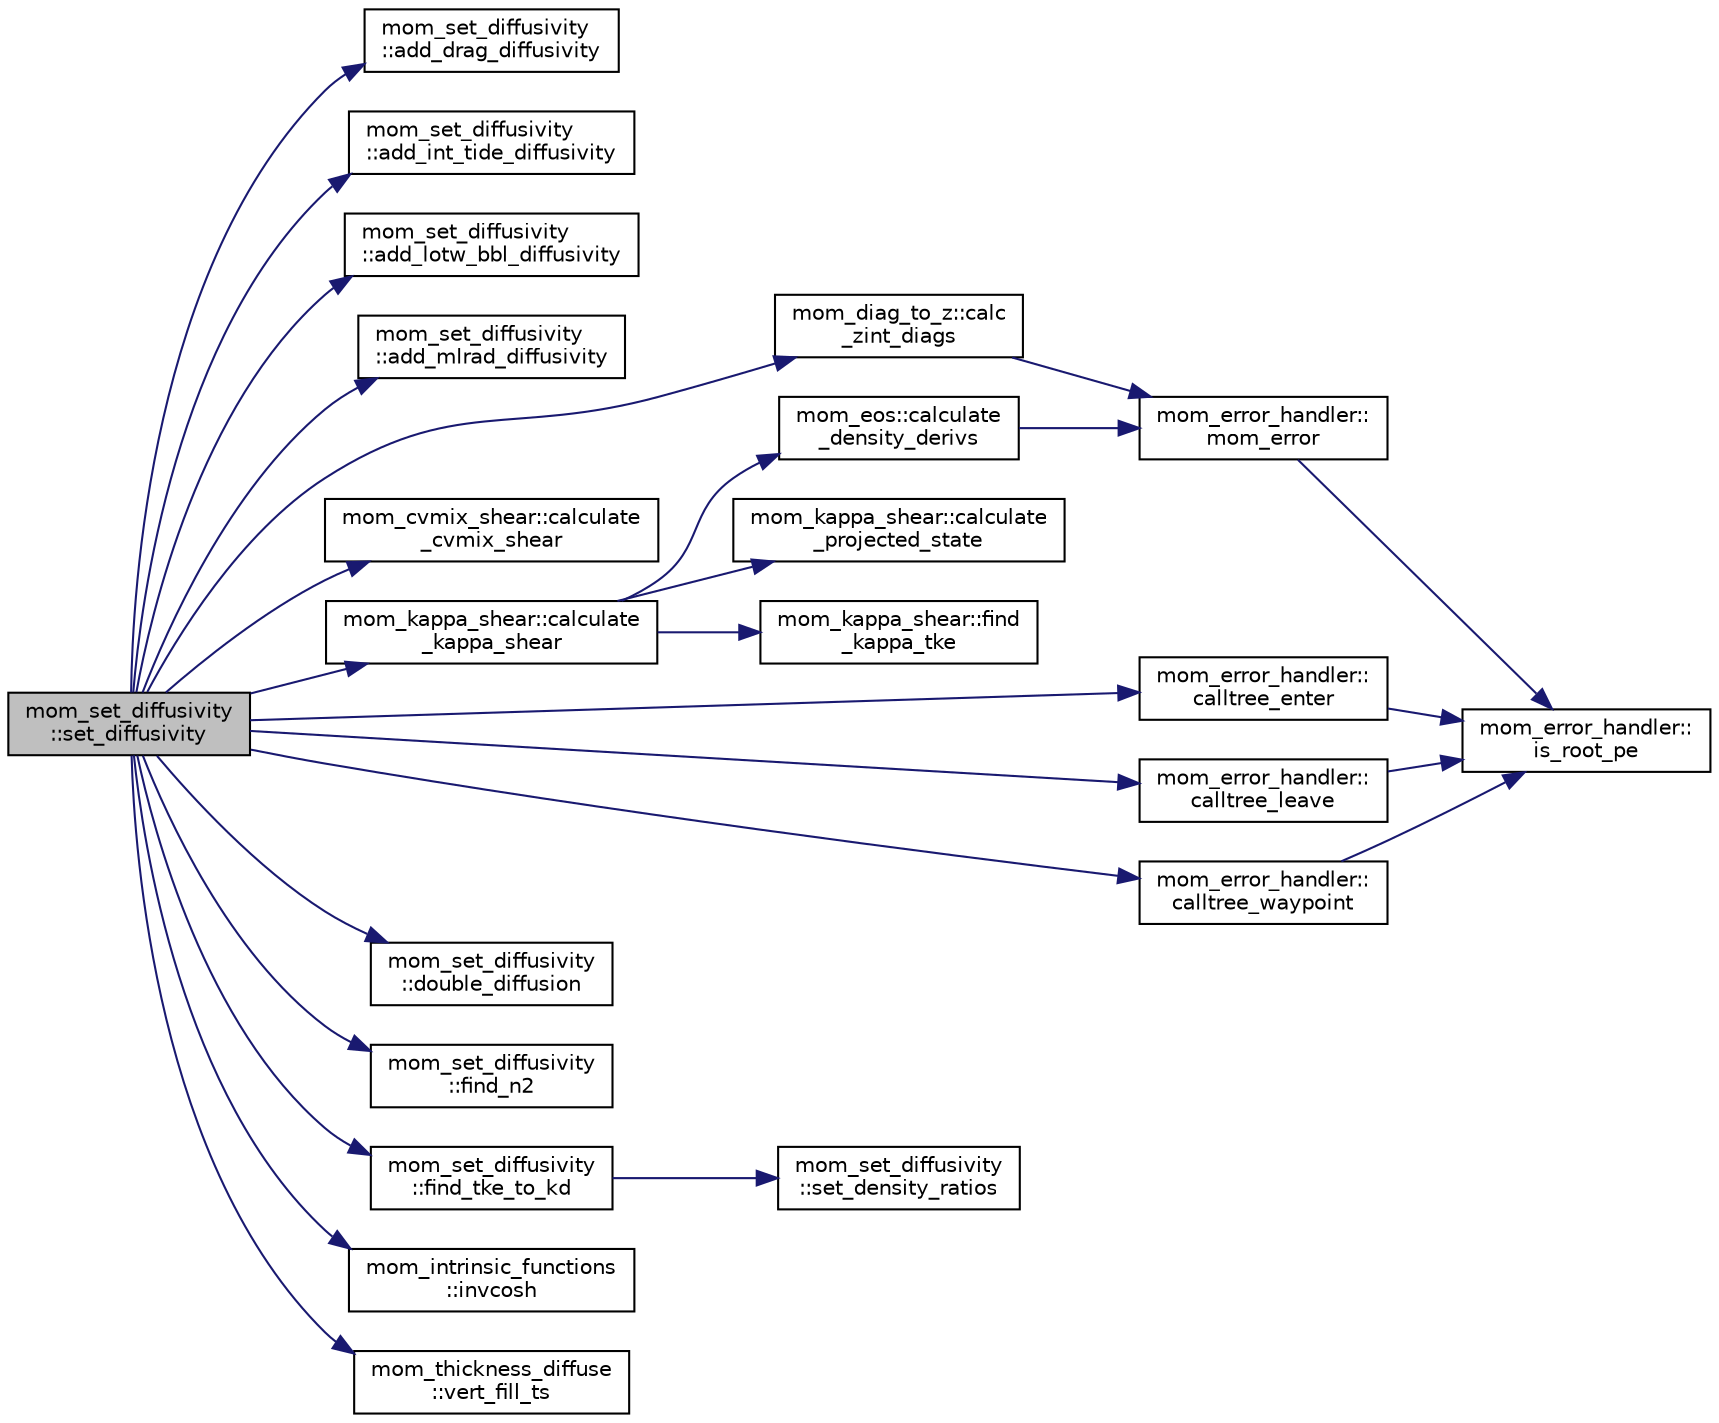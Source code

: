 digraph "mom_set_diffusivity::set_diffusivity"
{
 // INTERACTIVE_SVG=YES
  edge [fontname="Helvetica",fontsize="10",labelfontname="Helvetica",labelfontsize="10"];
  node [fontname="Helvetica",fontsize="10",shape=record];
  rankdir="LR";
  Node28 [label="mom_set_diffusivity\l::set_diffusivity",height=0.2,width=0.4,color="black", fillcolor="grey75", style="filled", fontcolor="black"];
  Node28 -> Node29 [color="midnightblue",fontsize="10",style="solid",fontname="Helvetica"];
  Node29 [label="mom_set_diffusivity\l::add_drag_diffusivity",height=0.2,width=0.4,color="black", fillcolor="white", style="filled",URL="$namespacemom__set__diffusivity.html#aaad945a967cee858d63180245b0e57de",tooltip="This routine adds diffusion sustained by flow energy extracted by bottom drag. "];
  Node28 -> Node30 [color="midnightblue",fontsize="10",style="solid",fontname="Helvetica"];
  Node30 [label="mom_set_diffusivity\l::add_int_tide_diffusivity",height=0.2,width=0.4,color="black", fillcolor="white", style="filled",URL="$namespacemom__set__diffusivity.html#a46f446c690ca20950b890cb71594998a",tooltip="This subroutine adds the effect of internal-tide-driven mixing to the layer diffusivities. The mechanisms considered are (1) local dissipation of internal waves generated by the barotropic flow (\"itidal\"), (2) local dissipation of internal waves generated by the propagating low modes (rays) of the internal tide (\"lowmode\"), and (3) local dissipation of internal lee waves. Will eventually need to add diffusivity due to other wave-breaking processes (e.g. Bottom friction, Froude-number-depending breaking, PSI, etc.). "];
  Node28 -> Node31 [color="midnightblue",fontsize="10",style="solid",fontname="Helvetica"];
  Node31 [label="mom_set_diffusivity\l::add_lotw_bbl_diffusivity",height=0.2,width=0.4,color="black", fillcolor="white", style="filled",URL="$namespacemom__set__diffusivity.html#ae07e002beec2b76c8cdb1bc52ecfa81f",tooltip="Calculates a BBL diffusivity use a Prandtl number 1 diffusivitiy with a law of the wall turbulent vis..."];
  Node28 -> Node32 [color="midnightblue",fontsize="10",style="solid",fontname="Helvetica"];
  Node32 [label="mom_set_diffusivity\l::add_mlrad_diffusivity",height=0.2,width=0.4,color="black", fillcolor="white", style="filled",URL="$namespacemom__set__diffusivity.html#a7ab975ff8ad030b18eb1b294be1947b5",tooltip="This routine adds effects of mixed layer radiation to the layer diffusivities. "];
  Node28 -> Node33 [color="midnightblue",fontsize="10",style="solid",fontname="Helvetica"];
  Node33 [label="mom_diag_to_z::calc\l_zint_diags",height=0.2,width=0.4,color="black", fillcolor="white", style="filled",URL="$namespacemom__diag__to__z.html#a7d4acde4f372e656824e51985375ba65"];
  Node33 -> Node34 [color="midnightblue",fontsize="10",style="solid",fontname="Helvetica"];
  Node34 [label="mom_error_handler::\lmom_error",height=0.2,width=0.4,color="black", fillcolor="white", style="filled",URL="$namespacemom__error__handler.html#a460cfb79a06c29fc249952c2a3710d67"];
  Node34 -> Node35 [color="midnightblue",fontsize="10",style="solid",fontname="Helvetica"];
  Node35 [label="mom_error_handler::\lis_root_pe",height=0.2,width=0.4,color="black", fillcolor="white", style="filled",URL="$namespacemom__error__handler.html#ad5f00a53059c72fe2332d1436c80ca71"];
  Node28 -> Node36 [color="midnightblue",fontsize="10",style="solid",fontname="Helvetica"];
  Node36 [label="mom_cvmix_shear::calculate\l_cvmix_shear",height=0.2,width=0.4,color="black", fillcolor="white", style="filled",URL="$namespacemom__cvmix__shear.html#a2f3d29d1a423be72d0f895d84db9e0a5",tooltip="Subroutine for calculating (internal) diffusivity. "];
  Node28 -> Node37 [color="midnightblue",fontsize="10",style="solid",fontname="Helvetica"];
  Node37 [label="mom_kappa_shear::calculate\l_kappa_shear",height=0.2,width=0.4,color="black", fillcolor="white", style="filled",URL="$namespacemom__kappa__shear.html#a84a0a23b1cb6df3e8613fdd7853cb495",tooltip="Subroutine for calculating diffusivity and TKE. "];
  Node37 -> Node38 [color="midnightblue",fontsize="10",style="solid",fontname="Helvetica"];
  Node38 [label="mom_eos::calculate\l_density_derivs",height=0.2,width=0.4,color="black", fillcolor="white", style="filled",URL="$namespacemom__eos.html#a204529f8434a0322314e6ce2a9762436",tooltip="Calls the appropriate subroutine to calculate density derivatives for 1-D array inputs. "];
  Node38 -> Node34 [color="midnightblue",fontsize="10",style="solid",fontname="Helvetica"];
  Node37 -> Node39 [color="midnightblue",fontsize="10",style="solid",fontname="Helvetica"];
  Node39 [label="mom_kappa_shear::calculate\l_projected_state",height=0.2,width=0.4,color="black", fillcolor="white", style="filled",URL="$namespacemom__kappa__shear.html#a4d43a516e89feda04c134210558a7d0a"];
  Node37 -> Node40 [color="midnightblue",fontsize="10",style="solid",fontname="Helvetica"];
  Node40 [label="mom_kappa_shear::find\l_kappa_tke",height=0.2,width=0.4,color="black", fillcolor="white", style="filled",URL="$namespacemom__kappa__shear.html#a69c584e62c72ad2b84a2338b6de82083",tooltip="This subroutine calculates new, consistent estimates of TKE and kappa. "];
  Node28 -> Node41 [color="midnightblue",fontsize="10",style="solid",fontname="Helvetica"];
  Node41 [label="mom_error_handler::\lcalltree_enter",height=0.2,width=0.4,color="black", fillcolor="white", style="filled",URL="$namespacemom__error__handler.html#a9cda07a87815f0e5594066162b4345c3",tooltip="Writes a message about entering a subroutine if call tree reporting is active. "];
  Node41 -> Node35 [color="midnightblue",fontsize="10",style="solid",fontname="Helvetica"];
  Node28 -> Node42 [color="midnightblue",fontsize="10",style="solid",fontname="Helvetica"];
  Node42 [label="mom_error_handler::\lcalltree_leave",height=0.2,width=0.4,color="black", fillcolor="white", style="filled",URL="$namespacemom__error__handler.html#a88ea67781e2ed9b73ab7eac8ea5e8578",tooltip="Writes a message about leaving a subroutine if call tree reporting is active. "];
  Node42 -> Node35 [color="midnightblue",fontsize="10",style="solid",fontname="Helvetica"];
  Node28 -> Node43 [color="midnightblue",fontsize="10",style="solid",fontname="Helvetica"];
  Node43 [label="mom_error_handler::\lcalltree_waypoint",height=0.2,width=0.4,color="black", fillcolor="white", style="filled",URL="$namespacemom__error__handler.html#a34a02e601a60f03cb97a72fe25a32853",tooltip="Writes a message about reaching a milestone if call tree reporting is active. "];
  Node43 -> Node35 [color="midnightblue",fontsize="10",style="solid",fontname="Helvetica"];
  Node28 -> Node44 [color="midnightblue",fontsize="10",style="solid",fontname="Helvetica"];
  Node44 [label="mom_set_diffusivity\l::double_diffusion",height=0.2,width=0.4,color="black", fillcolor="white", style="filled",URL="$namespacemom__set__diffusivity.html#a79611c5775b154d49d3219efde90055c",tooltip="This subroutine sets the additional diffusivities of temperature and salinity due to double diffusion..."];
  Node28 -> Node45 [color="midnightblue",fontsize="10",style="solid",fontname="Helvetica"];
  Node45 [label="mom_set_diffusivity\l::find_n2",height=0.2,width=0.4,color="black", fillcolor="white", style="filled",URL="$namespacemom__set__diffusivity.html#a3280e9e2ed60f24be11cb2308dd5a22d"];
  Node28 -> Node46 [color="midnightblue",fontsize="10",style="solid",fontname="Helvetica"];
  Node46 [label="mom_set_diffusivity\l::find_tke_to_kd",height=0.2,width=0.4,color="black", fillcolor="white", style="filled",URL="$namespacemom__set__diffusivity.html#a17d34181e20efe93c91a24baba5f1359"];
  Node46 -> Node47 [color="midnightblue",fontsize="10",style="solid",fontname="Helvetica"];
  Node47 [label="mom_set_diffusivity\l::set_density_ratios",height=0.2,width=0.4,color="black", fillcolor="white", style="filled",URL="$namespacemom__set__diffusivity.html#ae1b3a63b8470de5a3d9ba9706376281b"];
  Node28 -> Node48 [color="midnightblue",fontsize="10",style="solid",fontname="Helvetica"];
  Node48 [label="mom_intrinsic_functions\l::invcosh",height=0.2,width=0.4,color="black", fillcolor="white", style="filled",URL="$namespacemom__intrinsic__functions.html#a8c2f5945631280be41cfa981515e63fc"];
  Node28 -> Node49 [color="midnightblue",fontsize="10",style="solid",fontname="Helvetica"];
  Node49 [label="mom_thickness_diffuse\l::vert_fill_ts",height=0.2,width=0.4,color="black", fillcolor="white", style="filled",URL="$namespacemom__thickness__diffuse.html#aff6aa879773518e476ed0a603a1a301e",tooltip="Fills tracer values in massless layers with sensible values by diffusing vertically with a (small) co..."];
}
